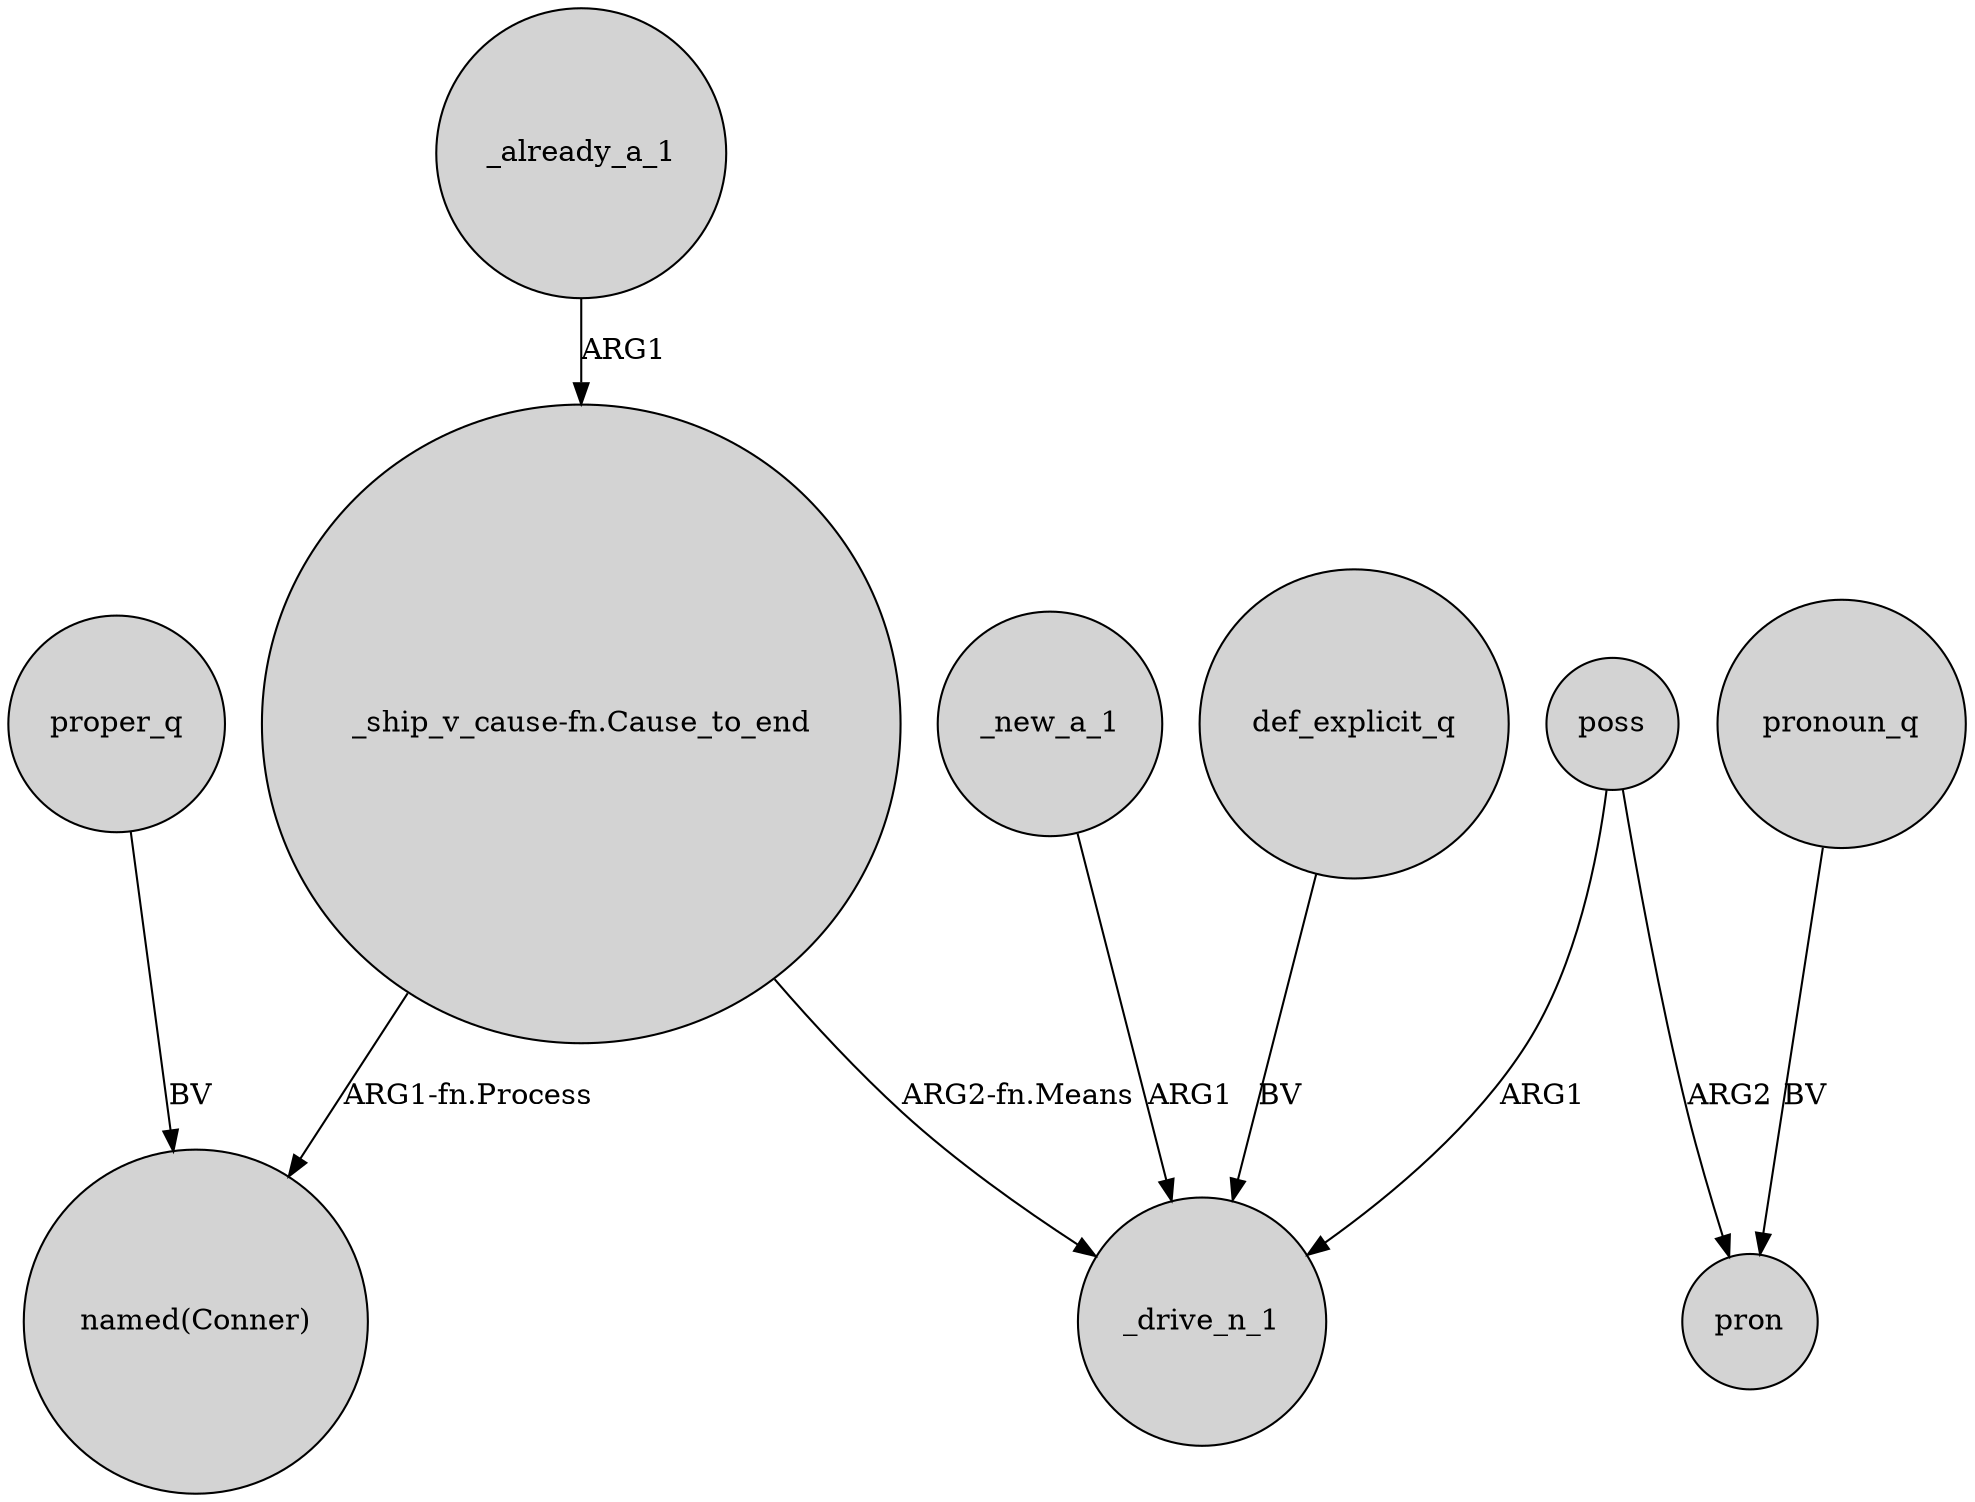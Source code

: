 digraph {
	node [shape=circle style=filled]
	"_ship_v_cause-fn.Cause_to_end" -> "named(Conner)" [label="ARG1-fn.Process"]
	"_ship_v_cause-fn.Cause_to_end" -> _drive_n_1 [label="ARG2-fn.Means"]
	poss -> _drive_n_1 [label=ARG1]
	_already_a_1 -> "_ship_v_cause-fn.Cause_to_end" [label=ARG1]
	def_explicit_q -> _drive_n_1 [label=BV]
	proper_q -> "named(Conner)" [label=BV]
	pronoun_q -> pron [label=BV]
	_new_a_1 -> _drive_n_1 [label=ARG1]
	poss -> pron [label=ARG2]
}
